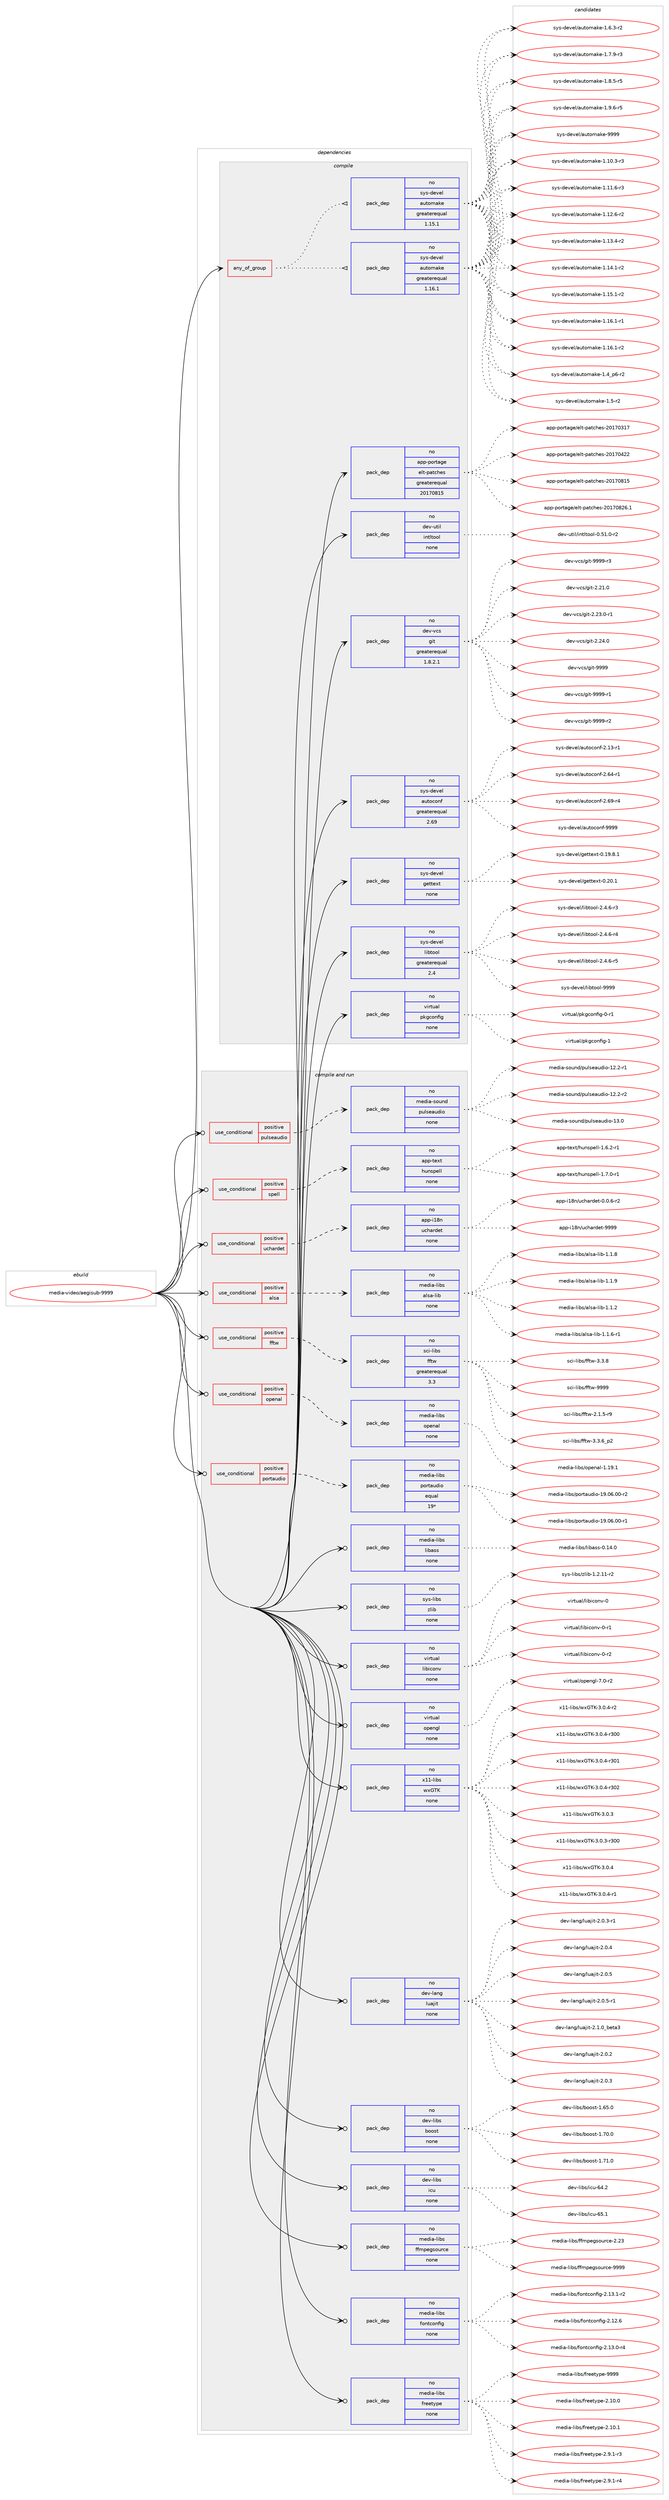 digraph prolog {

# *************
# Graph options
# *************

newrank=true;
concentrate=true;
compound=true;
graph [rankdir=LR,fontname=Helvetica,fontsize=10,ranksep=1.5];#, ranksep=2.5, nodesep=0.2];
edge  [arrowhead=vee];
node  [fontname=Helvetica,fontsize=10];

# **********
# The ebuild
# **********

subgraph cluster_leftcol {
color=gray;
rank=same;
label=<<i>ebuild</i>>;
id [label="media-video/aegisub-9999", color=red, width=4, href="../media-video/aegisub-9999.svg"];
}

# ****************
# The dependencies
# ****************

subgraph cluster_midcol {
color=gray;
label=<<i>dependencies</i>>;
subgraph cluster_compile {
fillcolor="#eeeeee";
style=filled;
label=<<i>compile</i>>;
subgraph any13622 {
dependency805866 [label=<<TABLE BORDER="0" CELLBORDER="1" CELLSPACING="0" CELLPADDING="4"><TR><TD CELLPADDING="10">any_of_group</TD></TR></TABLE>>, shape=none, color=red];subgraph pack596043 {
dependency805867 [label=<<TABLE BORDER="0" CELLBORDER="1" CELLSPACING="0" CELLPADDING="4" WIDTH="220"><TR><TD ROWSPAN="6" CELLPADDING="30">pack_dep</TD></TR><TR><TD WIDTH="110">no</TD></TR><TR><TD>sys-devel</TD></TR><TR><TD>automake</TD></TR><TR><TD>greaterequal</TD></TR><TR><TD>1.16.1</TD></TR></TABLE>>, shape=none, color=blue];
}
dependency805866:e -> dependency805867:w [weight=20,style="dotted",arrowhead="oinv"];
subgraph pack596044 {
dependency805868 [label=<<TABLE BORDER="0" CELLBORDER="1" CELLSPACING="0" CELLPADDING="4" WIDTH="220"><TR><TD ROWSPAN="6" CELLPADDING="30">pack_dep</TD></TR><TR><TD WIDTH="110">no</TD></TR><TR><TD>sys-devel</TD></TR><TR><TD>automake</TD></TR><TR><TD>greaterequal</TD></TR><TR><TD>1.15.1</TD></TR></TABLE>>, shape=none, color=blue];
}
dependency805866:e -> dependency805868:w [weight=20,style="dotted",arrowhead="oinv"];
}
id:e -> dependency805866:w [weight=20,style="solid",arrowhead="vee"];
subgraph pack596045 {
dependency805869 [label=<<TABLE BORDER="0" CELLBORDER="1" CELLSPACING="0" CELLPADDING="4" WIDTH="220"><TR><TD ROWSPAN="6" CELLPADDING="30">pack_dep</TD></TR><TR><TD WIDTH="110">no</TD></TR><TR><TD>app-portage</TD></TR><TR><TD>elt-patches</TD></TR><TR><TD>greaterequal</TD></TR><TR><TD>20170815</TD></TR></TABLE>>, shape=none, color=blue];
}
id:e -> dependency805869:w [weight=20,style="solid",arrowhead="vee"];
subgraph pack596046 {
dependency805870 [label=<<TABLE BORDER="0" CELLBORDER="1" CELLSPACING="0" CELLPADDING="4" WIDTH="220"><TR><TD ROWSPAN="6" CELLPADDING="30">pack_dep</TD></TR><TR><TD WIDTH="110">no</TD></TR><TR><TD>dev-util</TD></TR><TR><TD>intltool</TD></TR><TR><TD>none</TD></TR><TR><TD></TD></TR></TABLE>>, shape=none, color=blue];
}
id:e -> dependency805870:w [weight=20,style="solid",arrowhead="vee"];
subgraph pack596047 {
dependency805871 [label=<<TABLE BORDER="0" CELLBORDER="1" CELLSPACING="0" CELLPADDING="4" WIDTH="220"><TR><TD ROWSPAN="6" CELLPADDING="30">pack_dep</TD></TR><TR><TD WIDTH="110">no</TD></TR><TR><TD>dev-vcs</TD></TR><TR><TD>git</TD></TR><TR><TD>greaterequal</TD></TR><TR><TD>1.8.2.1</TD></TR></TABLE>>, shape=none, color=blue];
}
id:e -> dependency805871:w [weight=20,style="solid",arrowhead="vee"];
subgraph pack596048 {
dependency805872 [label=<<TABLE BORDER="0" CELLBORDER="1" CELLSPACING="0" CELLPADDING="4" WIDTH="220"><TR><TD ROWSPAN="6" CELLPADDING="30">pack_dep</TD></TR><TR><TD WIDTH="110">no</TD></TR><TR><TD>sys-devel</TD></TR><TR><TD>autoconf</TD></TR><TR><TD>greaterequal</TD></TR><TR><TD>2.69</TD></TR></TABLE>>, shape=none, color=blue];
}
id:e -> dependency805872:w [weight=20,style="solid",arrowhead="vee"];
subgraph pack596049 {
dependency805873 [label=<<TABLE BORDER="0" CELLBORDER="1" CELLSPACING="0" CELLPADDING="4" WIDTH="220"><TR><TD ROWSPAN="6" CELLPADDING="30">pack_dep</TD></TR><TR><TD WIDTH="110">no</TD></TR><TR><TD>sys-devel</TD></TR><TR><TD>gettext</TD></TR><TR><TD>none</TD></TR><TR><TD></TD></TR></TABLE>>, shape=none, color=blue];
}
id:e -> dependency805873:w [weight=20,style="solid",arrowhead="vee"];
subgraph pack596050 {
dependency805874 [label=<<TABLE BORDER="0" CELLBORDER="1" CELLSPACING="0" CELLPADDING="4" WIDTH="220"><TR><TD ROWSPAN="6" CELLPADDING="30">pack_dep</TD></TR><TR><TD WIDTH="110">no</TD></TR><TR><TD>sys-devel</TD></TR><TR><TD>libtool</TD></TR><TR><TD>greaterequal</TD></TR><TR><TD>2.4</TD></TR></TABLE>>, shape=none, color=blue];
}
id:e -> dependency805874:w [weight=20,style="solid",arrowhead="vee"];
subgraph pack596051 {
dependency805875 [label=<<TABLE BORDER="0" CELLBORDER="1" CELLSPACING="0" CELLPADDING="4" WIDTH="220"><TR><TD ROWSPAN="6" CELLPADDING="30">pack_dep</TD></TR><TR><TD WIDTH="110">no</TD></TR><TR><TD>virtual</TD></TR><TR><TD>pkgconfig</TD></TR><TR><TD>none</TD></TR><TR><TD></TD></TR></TABLE>>, shape=none, color=blue];
}
id:e -> dependency805875:w [weight=20,style="solid",arrowhead="vee"];
}
subgraph cluster_compileandrun {
fillcolor="#eeeeee";
style=filled;
label=<<i>compile and run</i>>;
subgraph cond195753 {
dependency805876 [label=<<TABLE BORDER="0" CELLBORDER="1" CELLSPACING="0" CELLPADDING="4"><TR><TD ROWSPAN="3" CELLPADDING="10">use_conditional</TD></TR><TR><TD>positive</TD></TR><TR><TD>alsa</TD></TR></TABLE>>, shape=none, color=red];
subgraph pack596052 {
dependency805877 [label=<<TABLE BORDER="0" CELLBORDER="1" CELLSPACING="0" CELLPADDING="4" WIDTH="220"><TR><TD ROWSPAN="6" CELLPADDING="30">pack_dep</TD></TR><TR><TD WIDTH="110">no</TD></TR><TR><TD>media-libs</TD></TR><TR><TD>alsa-lib</TD></TR><TR><TD>none</TD></TR><TR><TD></TD></TR></TABLE>>, shape=none, color=blue];
}
dependency805876:e -> dependency805877:w [weight=20,style="dashed",arrowhead="vee"];
}
id:e -> dependency805876:w [weight=20,style="solid",arrowhead="odotvee"];
subgraph cond195754 {
dependency805878 [label=<<TABLE BORDER="0" CELLBORDER="1" CELLSPACING="0" CELLPADDING="4"><TR><TD ROWSPAN="3" CELLPADDING="10">use_conditional</TD></TR><TR><TD>positive</TD></TR><TR><TD>fftw</TD></TR></TABLE>>, shape=none, color=red];
subgraph pack596053 {
dependency805879 [label=<<TABLE BORDER="0" CELLBORDER="1" CELLSPACING="0" CELLPADDING="4" WIDTH="220"><TR><TD ROWSPAN="6" CELLPADDING="30">pack_dep</TD></TR><TR><TD WIDTH="110">no</TD></TR><TR><TD>sci-libs</TD></TR><TR><TD>fftw</TD></TR><TR><TD>greaterequal</TD></TR><TR><TD>3.3</TD></TR></TABLE>>, shape=none, color=blue];
}
dependency805878:e -> dependency805879:w [weight=20,style="dashed",arrowhead="vee"];
}
id:e -> dependency805878:w [weight=20,style="solid",arrowhead="odotvee"];
subgraph cond195755 {
dependency805880 [label=<<TABLE BORDER="0" CELLBORDER="1" CELLSPACING="0" CELLPADDING="4"><TR><TD ROWSPAN="3" CELLPADDING="10">use_conditional</TD></TR><TR><TD>positive</TD></TR><TR><TD>openal</TD></TR></TABLE>>, shape=none, color=red];
subgraph pack596054 {
dependency805881 [label=<<TABLE BORDER="0" CELLBORDER="1" CELLSPACING="0" CELLPADDING="4" WIDTH="220"><TR><TD ROWSPAN="6" CELLPADDING="30">pack_dep</TD></TR><TR><TD WIDTH="110">no</TD></TR><TR><TD>media-libs</TD></TR><TR><TD>openal</TD></TR><TR><TD>none</TD></TR><TR><TD></TD></TR></TABLE>>, shape=none, color=blue];
}
dependency805880:e -> dependency805881:w [weight=20,style="dashed",arrowhead="vee"];
}
id:e -> dependency805880:w [weight=20,style="solid",arrowhead="odotvee"];
subgraph cond195756 {
dependency805882 [label=<<TABLE BORDER="0" CELLBORDER="1" CELLSPACING="0" CELLPADDING="4"><TR><TD ROWSPAN="3" CELLPADDING="10">use_conditional</TD></TR><TR><TD>positive</TD></TR><TR><TD>portaudio</TD></TR></TABLE>>, shape=none, color=red];
subgraph pack596055 {
dependency805883 [label=<<TABLE BORDER="0" CELLBORDER="1" CELLSPACING="0" CELLPADDING="4" WIDTH="220"><TR><TD ROWSPAN="6" CELLPADDING="30">pack_dep</TD></TR><TR><TD WIDTH="110">no</TD></TR><TR><TD>media-libs</TD></TR><TR><TD>portaudio</TD></TR><TR><TD>equal</TD></TR><TR><TD>19*</TD></TR></TABLE>>, shape=none, color=blue];
}
dependency805882:e -> dependency805883:w [weight=20,style="dashed",arrowhead="vee"];
}
id:e -> dependency805882:w [weight=20,style="solid",arrowhead="odotvee"];
subgraph cond195757 {
dependency805884 [label=<<TABLE BORDER="0" CELLBORDER="1" CELLSPACING="0" CELLPADDING="4"><TR><TD ROWSPAN="3" CELLPADDING="10">use_conditional</TD></TR><TR><TD>positive</TD></TR><TR><TD>pulseaudio</TD></TR></TABLE>>, shape=none, color=red];
subgraph pack596056 {
dependency805885 [label=<<TABLE BORDER="0" CELLBORDER="1" CELLSPACING="0" CELLPADDING="4" WIDTH="220"><TR><TD ROWSPAN="6" CELLPADDING="30">pack_dep</TD></TR><TR><TD WIDTH="110">no</TD></TR><TR><TD>media-sound</TD></TR><TR><TD>pulseaudio</TD></TR><TR><TD>none</TD></TR><TR><TD></TD></TR></TABLE>>, shape=none, color=blue];
}
dependency805884:e -> dependency805885:w [weight=20,style="dashed",arrowhead="vee"];
}
id:e -> dependency805884:w [weight=20,style="solid",arrowhead="odotvee"];
subgraph cond195758 {
dependency805886 [label=<<TABLE BORDER="0" CELLBORDER="1" CELLSPACING="0" CELLPADDING="4"><TR><TD ROWSPAN="3" CELLPADDING="10">use_conditional</TD></TR><TR><TD>positive</TD></TR><TR><TD>spell</TD></TR></TABLE>>, shape=none, color=red];
subgraph pack596057 {
dependency805887 [label=<<TABLE BORDER="0" CELLBORDER="1" CELLSPACING="0" CELLPADDING="4" WIDTH="220"><TR><TD ROWSPAN="6" CELLPADDING="30">pack_dep</TD></TR><TR><TD WIDTH="110">no</TD></TR><TR><TD>app-text</TD></TR><TR><TD>hunspell</TD></TR><TR><TD>none</TD></TR><TR><TD></TD></TR></TABLE>>, shape=none, color=blue];
}
dependency805886:e -> dependency805887:w [weight=20,style="dashed",arrowhead="vee"];
}
id:e -> dependency805886:w [weight=20,style="solid",arrowhead="odotvee"];
subgraph cond195759 {
dependency805888 [label=<<TABLE BORDER="0" CELLBORDER="1" CELLSPACING="0" CELLPADDING="4"><TR><TD ROWSPAN="3" CELLPADDING="10">use_conditional</TD></TR><TR><TD>positive</TD></TR><TR><TD>uchardet</TD></TR></TABLE>>, shape=none, color=red];
subgraph pack596058 {
dependency805889 [label=<<TABLE BORDER="0" CELLBORDER="1" CELLSPACING="0" CELLPADDING="4" WIDTH="220"><TR><TD ROWSPAN="6" CELLPADDING="30">pack_dep</TD></TR><TR><TD WIDTH="110">no</TD></TR><TR><TD>app-i18n</TD></TR><TR><TD>uchardet</TD></TR><TR><TD>none</TD></TR><TR><TD></TD></TR></TABLE>>, shape=none, color=blue];
}
dependency805888:e -> dependency805889:w [weight=20,style="dashed",arrowhead="vee"];
}
id:e -> dependency805888:w [weight=20,style="solid",arrowhead="odotvee"];
subgraph pack596059 {
dependency805890 [label=<<TABLE BORDER="0" CELLBORDER="1" CELLSPACING="0" CELLPADDING="4" WIDTH="220"><TR><TD ROWSPAN="6" CELLPADDING="30">pack_dep</TD></TR><TR><TD WIDTH="110">no</TD></TR><TR><TD>dev-lang</TD></TR><TR><TD>luajit</TD></TR><TR><TD>none</TD></TR><TR><TD></TD></TR></TABLE>>, shape=none, color=blue];
}
id:e -> dependency805890:w [weight=20,style="solid",arrowhead="odotvee"];
subgraph pack596060 {
dependency805891 [label=<<TABLE BORDER="0" CELLBORDER="1" CELLSPACING="0" CELLPADDING="4" WIDTH="220"><TR><TD ROWSPAN="6" CELLPADDING="30">pack_dep</TD></TR><TR><TD WIDTH="110">no</TD></TR><TR><TD>dev-libs</TD></TR><TR><TD>boost</TD></TR><TR><TD>none</TD></TR><TR><TD></TD></TR></TABLE>>, shape=none, color=blue];
}
id:e -> dependency805891:w [weight=20,style="solid",arrowhead="odotvee"];
subgraph pack596061 {
dependency805892 [label=<<TABLE BORDER="0" CELLBORDER="1" CELLSPACING="0" CELLPADDING="4" WIDTH="220"><TR><TD ROWSPAN="6" CELLPADDING="30">pack_dep</TD></TR><TR><TD WIDTH="110">no</TD></TR><TR><TD>dev-libs</TD></TR><TR><TD>icu</TD></TR><TR><TD>none</TD></TR><TR><TD></TD></TR></TABLE>>, shape=none, color=blue];
}
id:e -> dependency805892:w [weight=20,style="solid",arrowhead="odotvee"];
subgraph pack596062 {
dependency805893 [label=<<TABLE BORDER="0" CELLBORDER="1" CELLSPACING="0" CELLPADDING="4" WIDTH="220"><TR><TD ROWSPAN="6" CELLPADDING="30">pack_dep</TD></TR><TR><TD WIDTH="110">no</TD></TR><TR><TD>media-libs</TD></TR><TR><TD>ffmpegsource</TD></TR><TR><TD>none</TD></TR><TR><TD></TD></TR></TABLE>>, shape=none, color=blue];
}
id:e -> dependency805893:w [weight=20,style="solid",arrowhead="odotvee"];
subgraph pack596063 {
dependency805894 [label=<<TABLE BORDER="0" CELLBORDER="1" CELLSPACING="0" CELLPADDING="4" WIDTH="220"><TR><TD ROWSPAN="6" CELLPADDING="30">pack_dep</TD></TR><TR><TD WIDTH="110">no</TD></TR><TR><TD>media-libs</TD></TR><TR><TD>fontconfig</TD></TR><TR><TD>none</TD></TR><TR><TD></TD></TR></TABLE>>, shape=none, color=blue];
}
id:e -> dependency805894:w [weight=20,style="solid",arrowhead="odotvee"];
subgraph pack596064 {
dependency805895 [label=<<TABLE BORDER="0" CELLBORDER="1" CELLSPACING="0" CELLPADDING="4" WIDTH="220"><TR><TD ROWSPAN="6" CELLPADDING="30">pack_dep</TD></TR><TR><TD WIDTH="110">no</TD></TR><TR><TD>media-libs</TD></TR><TR><TD>freetype</TD></TR><TR><TD>none</TD></TR><TR><TD></TD></TR></TABLE>>, shape=none, color=blue];
}
id:e -> dependency805895:w [weight=20,style="solid",arrowhead="odotvee"];
subgraph pack596065 {
dependency805896 [label=<<TABLE BORDER="0" CELLBORDER="1" CELLSPACING="0" CELLPADDING="4" WIDTH="220"><TR><TD ROWSPAN="6" CELLPADDING="30">pack_dep</TD></TR><TR><TD WIDTH="110">no</TD></TR><TR><TD>media-libs</TD></TR><TR><TD>libass</TD></TR><TR><TD>none</TD></TR><TR><TD></TD></TR></TABLE>>, shape=none, color=blue];
}
id:e -> dependency805896:w [weight=20,style="solid",arrowhead="odotvee"];
subgraph pack596066 {
dependency805897 [label=<<TABLE BORDER="0" CELLBORDER="1" CELLSPACING="0" CELLPADDING="4" WIDTH="220"><TR><TD ROWSPAN="6" CELLPADDING="30">pack_dep</TD></TR><TR><TD WIDTH="110">no</TD></TR><TR><TD>sys-libs</TD></TR><TR><TD>zlib</TD></TR><TR><TD>none</TD></TR><TR><TD></TD></TR></TABLE>>, shape=none, color=blue];
}
id:e -> dependency805897:w [weight=20,style="solid",arrowhead="odotvee"];
subgraph pack596067 {
dependency805898 [label=<<TABLE BORDER="0" CELLBORDER="1" CELLSPACING="0" CELLPADDING="4" WIDTH="220"><TR><TD ROWSPAN="6" CELLPADDING="30">pack_dep</TD></TR><TR><TD WIDTH="110">no</TD></TR><TR><TD>virtual</TD></TR><TR><TD>libiconv</TD></TR><TR><TD>none</TD></TR><TR><TD></TD></TR></TABLE>>, shape=none, color=blue];
}
id:e -> dependency805898:w [weight=20,style="solid",arrowhead="odotvee"];
subgraph pack596068 {
dependency805899 [label=<<TABLE BORDER="0" CELLBORDER="1" CELLSPACING="0" CELLPADDING="4" WIDTH="220"><TR><TD ROWSPAN="6" CELLPADDING="30">pack_dep</TD></TR><TR><TD WIDTH="110">no</TD></TR><TR><TD>virtual</TD></TR><TR><TD>opengl</TD></TR><TR><TD>none</TD></TR><TR><TD></TD></TR></TABLE>>, shape=none, color=blue];
}
id:e -> dependency805899:w [weight=20,style="solid",arrowhead="odotvee"];
subgraph pack596069 {
dependency805900 [label=<<TABLE BORDER="0" CELLBORDER="1" CELLSPACING="0" CELLPADDING="4" WIDTH="220"><TR><TD ROWSPAN="6" CELLPADDING="30">pack_dep</TD></TR><TR><TD WIDTH="110">no</TD></TR><TR><TD>x11-libs</TD></TR><TR><TD>wxGTK</TD></TR><TR><TD>none</TD></TR><TR><TD></TD></TR></TABLE>>, shape=none, color=blue];
}
id:e -> dependency805900:w [weight=20,style="solid",arrowhead="odotvee"];
}
subgraph cluster_run {
fillcolor="#eeeeee";
style=filled;
label=<<i>run</i>>;
}
}

# **************
# The candidates
# **************

subgraph cluster_choices {
rank=same;
color=gray;
label=<<i>candidates</i>>;

subgraph choice596043 {
color=black;
nodesep=1;
choice11512111545100101118101108479711711611110997107101454946494846514511451 [label="sys-devel/automake-1.10.3-r3", color=red, width=4,href="../sys-devel/automake-1.10.3-r3.svg"];
choice11512111545100101118101108479711711611110997107101454946494946544511451 [label="sys-devel/automake-1.11.6-r3", color=red, width=4,href="../sys-devel/automake-1.11.6-r3.svg"];
choice11512111545100101118101108479711711611110997107101454946495046544511450 [label="sys-devel/automake-1.12.6-r2", color=red, width=4,href="../sys-devel/automake-1.12.6-r2.svg"];
choice11512111545100101118101108479711711611110997107101454946495146524511450 [label="sys-devel/automake-1.13.4-r2", color=red, width=4,href="../sys-devel/automake-1.13.4-r2.svg"];
choice11512111545100101118101108479711711611110997107101454946495246494511450 [label="sys-devel/automake-1.14.1-r2", color=red, width=4,href="../sys-devel/automake-1.14.1-r2.svg"];
choice11512111545100101118101108479711711611110997107101454946495346494511450 [label="sys-devel/automake-1.15.1-r2", color=red, width=4,href="../sys-devel/automake-1.15.1-r2.svg"];
choice11512111545100101118101108479711711611110997107101454946495446494511449 [label="sys-devel/automake-1.16.1-r1", color=red, width=4,href="../sys-devel/automake-1.16.1-r1.svg"];
choice11512111545100101118101108479711711611110997107101454946495446494511450 [label="sys-devel/automake-1.16.1-r2", color=red, width=4,href="../sys-devel/automake-1.16.1-r2.svg"];
choice115121115451001011181011084797117116111109971071014549465295112544511450 [label="sys-devel/automake-1.4_p6-r2", color=red, width=4,href="../sys-devel/automake-1.4_p6-r2.svg"];
choice11512111545100101118101108479711711611110997107101454946534511450 [label="sys-devel/automake-1.5-r2", color=red, width=4,href="../sys-devel/automake-1.5-r2.svg"];
choice115121115451001011181011084797117116111109971071014549465446514511450 [label="sys-devel/automake-1.6.3-r2", color=red, width=4,href="../sys-devel/automake-1.6.3-r2.svg"];
choice115121115451001011181011084797117116111109971071014549465546574511451 [label="sys-devel/automake-1.7.9-r3", color=red, width=4,href="../sys-devel/automake-1.7.9-r3.svg"];
choice115121115451001011181011084797117116111109971071014549465646534511453 [label="sys-devel/automake-1.8.5-r5", color=red, width=4,href="../sys-devel/automake-1.8.5-r5.svg"];
choice115121115451001011181011084797117116111109971071014549465746544511453 [label="sys-devel/automake-1.9.6-r5", color=red, width=4,href="../sys-devel/automake-1.9.6-r5.svg"];
choice115121115451001011181011084797117116111109971071014557575757 [label="sys-devel/automake-9999", color=red, width=4,href="../sys-devel/automake-9999.svg"];
dependency805867:e -> choice11512111545100101118101108479711711611110997107101454946494846514511451:w [style=dotted,weight="100"];
dependency805867:e -> choice11512111545100101118101108479711711611110997107101454946494946544511451:w [style=dotted,weight="100"];
dependency805867:e -> choice11512111545100101118101108479711711611110997107101454946495046544511450:w [style=dotted,weight="100"];
dependency805867:e -> choice11512111545100101118101108479711711611110997107101454946495146524511450:w [style=dotted,weight="100"];
dependency805867:e -> choice11512111545100101118101108479711711611110997107101454946495246494511450:w [style=dotted,weight="100"];
dependency805867:e -> choice11512111545100101118101108479711711611110997107101454946495346494511450:w [style=dotted,weight="100"];
dependency805867:e -> choice11512111545100101118101108479711711611110997107101454946495446494511449:w [style=dotted,weight="100"];
dependency805867:e -> choice11512111545100101118101108479711711611110997107101454946495446494511450:w [style=dotted,weight="100"];
dependency805867:e -> choice115121115451001011181011084797117116111109971071014549465295112544511450:w [style=dotted,weight="100"];
dependency805867:e -> choice11512111545100101118101108479711711611110997107101454946534511450:w [style=dotted,weight="100"];
dependency805867:e -> choice115121115451001011181011084797117116111109971071014549465446514511450:w [style=dotted,weight="100"];
dependency805867:e -> choice115121115451001011181011084797117116111109971071014549465546574511451:w [style=dotted,weight="100"];
dependency805867:e -> choice115121115451001011181011084797117116111109971071014549465646534511453:w [style=dotted,weight="100"];
dependency805867:e -> choice115121115451001011181011084797117116111109971071014549465746544511453:w [style=dotted,weight="100"];
dependency805867:e -> choice115121115451001011181011084797117116111109971071014557575757:w [style=dotted,weight="100"];
}
subgraph choice596044 {
color=black;
nodesep=1;
choice11512111545100101118101108479711711611110997107101454946494846514511451 [label="sys-devel/automake-1.10.3-r3", color=red, width=4,href="../sys-devel/automake-1.10.3-r3.svg"];
choice11512111545100101118101108479711711611110997107101454946494946544511451 [label="sys-devel/automake-1.11.6-r3", color=red, width=4,href="../sys-devel/automake-1.11.6-r3.svg"];
choice11512111545100101118101108479711711611110997107101454946495046544511450 [label="sys-devel/automake-1.12.6-r2", color=red, width=4,href="../sys-devel/automake-1.12.6-r2.svg"];
choice11512111545100101118101108479711711611110997107101454946495146524511450 [label="sys-devel/automake-1.13.4-r2", color=red, width=4,href="../sys-devel/automake-1.13.4-r2.svg"];
choice11512111545100101118101108479711711611110997107101454946495246494511450 [label="sys-devel/automake-1.14.1-r2", color=red, width=4,href="../sys-devel/automake-1.14.1-r2.svg"];
choice11512111545100101118101108479711711611110997107101454946495346494511450 [label="sys-devel/automake-1.15.1-r2", color=red, width=4,href="../sys-devel/automake-1.15.1-r2.svg"];
choice11512111545100101118101108479711711611110997107101454946495446494511449 [label="sys-devel/automake-1.16.1-r1", color=red, width=4,href="../sys-devel/automake-1.16.1-r1.svg"];
choice11512111545100101118101108479711711611110997107101454946495446494511450 [label="sys-devel/automake-1.16.1-r2", color=red, width=4,href="../sys-devel/automake-1.16.1-r2.svg"];
choice115121115451001011181011084797117116111109971071014549465295112544511450 [label="sys-devel/automake-1.4_p6-r2", color=red, width=4,href="../sys-devel/automake-1.4_p6-r2.svg"];
choice11512111545100101118101108479711711611110997107101454946534511450 [label="sys-devel/automake-1.5-r2", color=red, width=4,href="../sys-devel/automake-1.5-r2.svg"];
choice115121115451001011181011084797117116111109971071014549465446514511450 [label="sys-devel/automake-1.6.3-r2", color=red, width=4,href="../sys-devel/automake-1.6.3-r2.svg"];
choice115121115451001011181011084797117116111109971071014549465546574511451 [label="sys-devel/automake-1.7.9-r3", color=red, width=4,href="../sys-devel/automake-1.7.9-r3.svg"];
choice115121115451001011181011084797117116111109971071014549465646534511453 [label="sys-devel/automake-1.8.5-r5", color=red, width=4,href="../sys-devel/automake-1.8.5-r5.svg"];
choice115121115451001011181011084797117116111109971071014549465746544511453 [label="sys-devel/automake-1.9.6-r5", color=red, width=4,href="../sys-devel/automake-1.9.6-r5.svg"];
choice115121115451001011181011084797117116111109971071014557575757 [label="sys-devel/automake-9999", color=red, width=4,href="../sys-devel/automake-9999.svg"];
dependency805868:e -> choice11512111545100101118101108479711711611110997107101454946494846514511451:w [style=dotted,weight="100"];
dependency805868:e -> choice11512111545100101118101108479711711611110997107101454946494946544511451:w [style=dotted,weight="100"];
dependency805868:e -> choice11512111545100101118101108479711711611110997107101454946495046544511450:w [style=dotted,weight="100"];
dependency805868:e -> choice11512111545100101118101108479711711611110997107101454946495146524511450:w [style=dotted,weight="100"];
dependency805868:e -> choice11512111545100101118101108479711711611110997107101454946495246494511450:w [style=dotted,weight="100"];
dependency805868:e -> choice11512111545100101118101108479711711611110997107101454946495346494511450:w [style=dotted,weight="100"];
dependency805868:e -> choice11512111545100101118101108479711711611110997107101454946495446494511449:w [style=dotted,weight="100"];
dependency805868:e -> choice11512111545100101118101108479711711611110997107101454946495446494511450:w [style=dotted,weight="100"];
dependency805868:e -> choice115121115451001011181011084797117116111109971071014549465295112544511450:w [style=dotted,weight="100"];
dependency805868:e -> choice11512111545100101118101108479711711611110997107101454946534511450:w [style=dotted,weight="100"];
dependency805868:e -> choice115121115451001011181011084797117116111109971071014549465446514511450:w [style=dotted,weight="100"];
dependency805868:e -> choice115121115451001011181011084797117116111109971071014549465546574511451:w [style=dotted,weight="100"];
dependency805868:e -> choice115121115451001011181011084797117116111109971071014549465646534511453:w [style=dotted,weight="100"];
dependency805868:e -> choice115121115451001011181011084797117116111109971071014549465746544511453:w [style=dotted,weight="100"];
dependency805868:e -> choice115121115451001011181011084797117116111109971071014557575757:w [style=dotted,weight="100"];
}
subgraph choice596045 {
color=black;
nodesep=1;
choice97112112451121111141169710310147101108116451129711699104101115455048495548514955 [label="app-portage/elt-patches-20170317", color=red, width=4,href="../app-portage/elt-patches-20170317.svg"];
choice97112112451121111141169710310147101108116451129711699104101115455048495548525050 [label="app-portage/elt-patches-20170422", color=red, width=4,href="../app-portage/elt-patches-20170422.svg"];
choice97112112451121111141169710310147101108116451129711699104101115455048495548564953 [label="app-portage/elt-patches-20170815", color=red, width=4,href="../app-portage/elt-patches-20170815.svg"];
choice971121124511211111411697103101471011081164511297116991041011154550484955485650544649 [label="app-portage/elt-patches-20170826.1", color=red, width=4,href="../app-portage/elt-patches-20170826.1.svg"];
dependency805869:e -> choice97112112451121111141169710310147101108116451129711699104101115455048495548514955:w [style=dotted,weight="100"];
dependency805869:e -> choice97112112451121111141169710310147101108116451129711699104101115455048495548525050:w [style=dotted,weight="100"];
dependency805869:e -> choice97112112451121111141169710310147101108116451129711699104101115455048495548564953:w [style=dotted,weight="100"];
dependency805869:e -> choice971121124511211111411697103101471011081164511297116991041011154550484955485650544649:w [style=dotted,weight="100"];
}
subgraph choice596046 {
color=black;
nodesep=1;
choice1001011184511711610510847105110116108116111111108454846534946484511450 [label="dev-util/intltool-0.51.0-r2", color=red, width=4,href="../dev-util/intltool-0.51.0-r2.svg"];
dependency805870:e -> choice1001011184511711610510847105110116108116111111108454846534946484511450:w [style=dotted,weight="100"];
}
subgraph choice596047 {
color=black;
nodesep=1;
choice10010111845118991154710310511645504650494648 [label="dev-vcs/git-2.21.0", color=red, width=4,href="../dev-vcs/git-2.21.0.svg"];
choice100101118451189911547103105116455046505146484511449 [label="dev-vcs/git-2.23.0-r1", color=red, width=4,href="../dev-vcs/git-2.23.0-r1.svg"];
choice10010111845118991154710310511645504650524648 [label="dev-vcs/git-2.24.0", color=red, width=4,href="../dev-vcs/git-2.24.0.svg"];
choice1001011184511899115471031051164557575757 [label="dev-vcs/git-9999", color=red, width=4,href="../dev-vcs/git-9999.svg"];
choice10010111845118991154710310511645575757574511449 [label="dev-vcs/git-9999-r1", color=red, width=4,href="../dev-vcs/git-9999-r1.svg"];
choice10010111845118991154710310511645575757574511450 [label="dev-vcs/git-9999-r2", color=red, width=4,href="../dev-vcs/git-9999-r2.svg"];
choice10010111845118991154710310511645575757574511451 [label="dev-vcs/git-9999-r3", color=red, width=4,href="../dev-vcs/git-9999-r3.svg"];
dependency805871:e -> choice10010111845118991154710310511645504650494648:w [style=dotted,weight="100"];
dependency805871:e -> choice100101118451189911547103105116455046505146484511449:w [style=dotted,weight="100"];
dependency805871:e -> choice10010111845118991154710310511645504650524648:w [style=dotted,weight="100"];
dependency805871:e -> choice1001011184511899115471031051164557575757:w [style=dotted,weight="100"];
dependency805871:e -> choice10010111845118991154710310511645575757574511449:w [style=dotted,weight="100"];
dependency805871:e -> choice10010111845118991154710310511645575757574511450:w [style=dotted,weight="100"];
dependency805871:e -> choice10010111845118991154710310511645575757574511451:w [style=dotted,weight="100"];
}
subgraph choice596048 {
color=black;
nodesep=1;
choice1151211154510010111810110847971171161119911111010245504649514511449 [label="sys-devel/autoconf-2.13-r1", color=red, width=4,href="../sys-devel/autoconf-2.13-r1.svg"];
choice1151211154510010111810110847971171161119911111010245504654524511449 [label="sys-devel/autoconf-2.64-r1", color=red, width=4,href="../sys-devel/autoconf-2.64-r1.svg"];
choice1151211154510010111810110847971171161119911111010245504654574511452 [label="sys-devel/autoconf-2.69-r4", color=red, width=4,href="../sys-devel/autoconf-2.69-r4.svg"];
choice115121115451001011181011084797117116111991111101024557575757 [label="sys-devel/autoconf-9999", color=red, width=4,href="../sys-devel/autoconf-9999.svg"];
dependency805872:e -> choice1151211154510010111810110847971171161119911111010245504649514511449:w [style=dotted,weight="100"];
dependency805872:e -> choice1151211154510010111810110847971171161119911111010245504654524511449:w [style=dotted,weight="100"];
dependency805872:e -> choice1151211154510010111810110847971171161119911111010245504654574511452:w [style=dotted,weight="100"];
dependency805872:e -> choice115121115451001011181011084797117116111991111101024557575757:w [style=dotted,weight="100"];
}
subgraph choice596049 {
color=black;
nodesep=1;
choice1151211154510010111810110847103101116116101120116454846495746564649 [label="sys-devel/gettext-0.19.8.1", color=red, width=4,href="../sys-devel/gettext-0.19.8.1.svg"];
choice115121115451001011181011084710310111611610112011645484650484649 [label="sys-devel/gettext-0.20.1", color=red, width=4,href="../sys-devel/gettext-0.20.1.svg"];
dependency805873:e -> choice1151211154510010111810110847103101116116101120116454846495746564649:w [style=dotted,weight="100"];
dependency805873:e -> choice115121115451001011181011084710310111611610112011645484650484649:w [style=dotted,weight="100"];
}
subgraph choice596050 {
color=black;
nodesep=1;
choice1151211154510010111810110847108105981161111111084550465246544511451 [label="sys-devel/libtool-2.4.6-r3", color=red, width=4,href="../sys-devel/libtool-2.4.6-r3.svg"];
choice1151211154510010111810110847108105981161111111084550465246544511452 [label="sys-devel/libtool-2.4.6-r4", color=red, width=4,href="../sys-devel/libtool-2.4.6-r4.svg"];
choice1151211154510010111810110847108105981161111111084550465246544511453 [label="sys-devel/libtool-2.4.6-r5", color=red, width=4,href="../sys-devel/libtool-2.4.6-r5.svg"];
choice1151211154510010111810110847108105981161111111084557575757 [label="sys-devel/libtool-9999", color=red, width=4,href="../sys-devel/libtool-9999.svg"];
dependency805874:e -> choice1151211154510010111810110847108105981161111111084550465246544511451:w [style=dotted,weight="100"];
dependency805874:e -> choice1151211154510010111810110847108105981161111111084550465246544511452:w [style=dotted,weight="100"];
dependency805874:e -> choice1151211154510010111810110847108105981161111111084550465246544511453:w [style=dotted,weight="100"];
dependency805874:e -> choice1151211154510010111810110847108105981161111111084557575757:w [style=dotted,weight="100"];
}
subgraph choice596051 {
color=black;
nodesep=1;
choice11810511411611797108471121071039911111010210510345484511449 [label="virtual/pkgconfig-0-r1", color=red, width=4,href="../virtual/pkgconfig-0-r1.svg"];
choice1181051141161179710847112107103991111101021051034549 [label="virtual/pkgconfig-1", color=red, width=4,href="../virtual/pkgconfig-1.svg"];
dependency805875:e -> choice11810511411611797108471121071039911111010210510345484511449:w [style=dotted,weight="100"];
dependency805875:e -> choice1181051141161179710847112107103991111101021051034549:w [style=dotted,weight="100"];
}
subgraph choice596052 {
color=black;
nodesep=1;
choice1091011001059745108105981154797108115974510810598454946494650 [label="media-libs/alsa-lib-1.1.2", color=red, width=4,href="../media-libs/alsa-lib-1.1.2.svg"];
choice10910110010597451081059811547971081159745108105984549464946544511449 [label="media-libs/alsa-lib-1.1.6-r1", color=red, width=4,href="../media-libs/alsa-lib-1.1.6-r1.svg"];
choice1091011001059745108105981154797108115974510810598454946494656 [label="media-libs/alsa-lib-1.1.8", color=red, width=4,href="../media-libs/alsa-lib-1.1.8.svg"];
choice1091011001059745108105981154797108115974510810598454946494657 [label="media-libs/alsa-lib-1.1.9", color=red, width=4,href="../media-libs/alsa-lib-1.1.9.svg"];
dependency805877:e -> choice1091011001059745108105981154797108115974510810598454946494650:w [style=dotted,weight="100"];
dependency805877:e -> choice10910110010597451081059811547971081159745108105984549464946544511449:w [style=dotted,weight="100"];
dependency805877:e -> choice1091011001059745108105981154797108115974510810598454946494656:w [style=dotted,weight="100"];
dependency805877:e -> choice1091011001059745108105981154797108115974510810598454946494657:w [style=dotted,weight="100"];
}
subgraph choice596053 {
color=black;
nodesep=1;
choice115991054510810598115471021021161194550464946534511457 [label="sci-libs/fftw-2.1.5-r9", color=red, width=4,href="../sci-libs/fftw-2.1.5-r9.svg"];
choice115991054510810598115471021021161194551465146549511250 [label="sci-libs/fftw-3.3.6_p2", color=red, width=4,href="../sci-libs/fftw-3.3.6_p2.svg"];
choice11599105451081059811547102102116119455146514656 [label="sci-libs/fftw-3.3.8", color=red, width=4,href="../sci-libs/fftw-3.3.8.svg"];
choice115991054510810598115471021021161194557575757 [label="sci-libs/fftw-9999", color=red, width=4,href="../sci-libs/fftw-9999.svg"];
dependency805879:e -> choice115991054510810598115471021021161194550464946534511457:w [style=dotted,weight="100"];
dependency805879:e -> choice115991054510810598115471021021161194551465146549511250:w [style=dotted,weight="100"];
dependency805879:e -> choice11599105451081059811547102102116119455146514656:w [style=dotted,weight="100"];
dependency805879:e -> choice115991054510810598115471021021161194557575757:w [style=dotted,weight="100"];
}
subgraph choice596054 {
color=black;
nodesep=1;
choice109101100105974510810598115471111121011109710845494649574649 [label="media-libs/openal-1.19.1", color=red, width=4,href="../media-libs/openal-1.19.1.svg"];
dependency805881:e -> choice109101100105974510810598115471111121011109710845494649574649:w [style=dotted,weight="100"];
}
subgraph choice596055 {
color=black;
nodesep=1;
choice10910110010597451081059811547112111114116971171001051114549574648544648484511449 [label="media-libs/portaudio-19.06.00-r1", color=red, width=4,href="../media-libs/portaudio-19.06.00-r1.svg"];
choice10910110010597451081059811547112111114116971171001051114549574648544648484511450 [label="media-libs/portaudio-19.06.00-r2", color=red, width=4,href="../media-libs/portaudio-19.06.00-r2.svg"];
dependency805883:e -> choice10910110010597451081059811547112111114116971171001051114549574648544648484511449:w [style=dotted,weight="100"];
dependency805883:e -> choice10910110010597451081059811547112111114116971171001051114549574648544648484511450:w [style=dotted,weight="100"];
}
subgraph choice596056 {
color=black;
nodesep=1;
choice1091011001059745115111117110100471121171081151019711710010511145495046504511449 [label="media-sound/pulseaudio-12.2-r1", color=red, width=4,href="../media-sound/pulseaudio-12.2-r1.svg"];
choice1091011001059745115111117110100471121171081151019711710010511145495046504511450 [label="media-sound/pulseaudio-12.2-r2", color=red, width=4,href="../media-sound/pulseaudio-12.2-r2.svg"];
choice109101100105974511511111711010047112117108115101971171001051114549514648 [label="media-sound/pulseaudio-13.0", color=red, width=4,href="../media-sound/pulseaudio-13.0.svg"];
dependency805885:e -> choice1091011001059745115111117110100471121171081151019711710010511145495046504511449:w [style=dotted,weight="100"];
dependency805885:e -> choice1091011001059745115111117110100471121171081151019711710010511145495046504511450:w [style=dotted,weight="100"];
dependency805885:e -> choice109101100105974511511111711010047112117108115101971171001051114549514648:w [style=dotted,weight="100"];
}
subgraph choice596057 {
color=black;
nodesep=1;
choice9711211245116101120116471041171101151121011081084549465446504511449 [label="app-text/hunspell-1.6.2-r1", color=red, width=4,href="../app-text/hunspell-1.6.2-r1.svg"];
choice9711211245116101120116471041171101151121011081084549465546484511449 [label="app-text/hunspell-1.7.0-r1", color=red, width=4,href="../app-text/hunspell-1.7.0-r1.svg"];
dependency805887:e -> choice9711211245116101120116471041171101151121011081084549465446504511449:w [style=dotted,weight="100"];
dependency805887:e -> choice9711211245116101120116471041171101151121011081084549465546484511449:w [style=dotted,weight="100"];
}
subgraph choice596058 {
color=black;
nodesep=1;
choice971121124510549561104711799104971141001011164548464846544511450 [label="app-i18n/uchardet-0.0.6-r2", color=red, width=4,href="../app-i18n/uchardet-0.0.6-r2.svg"];
choice971121124510549561104711799104971141001011164557575757 [label="app-i18n/uchardet-9999", color=red, width=4,href="../app-i18n/uchardet-9999.svg"];
dependency805889:e -> choice971121124510549561104711799104971141001011164548464846544511450:w [style=dotted,weight="100"];
dependency805889:e -> choice971121124510549561104711799104971141001011164557575757:w [style=dotted,weight="100"];
}
subgraph choice596059 {
color=black;
nodesep=1;
choice10010111845108971101034710811797106105116455046484650 [label="dev-lang/luajit-2.0.2", color=red, width=4,href="../dev-lang/luajit-2.0.2.svg"];
choice10010111845108971101034710811797106105116455046484651 [label="dev-lang/luajit-2.0.3", color=red, width=4,href="../dev-lang/luajit-2.0.3.svg"];
choice100101118451089711010347108117971061051164550464846514511449 [label="dev-lang/luajit-2.0.3-r1", color=red, width=4,href="../dev-lang/luajit-2.0.3-r1.svg"];
choice10010111845108971101034710811797106105116455046484652 [label="dev-lang/luajit-2.0.4", color=red, width=4,href="../dev-lang/luajit-2.0.4.svg"];
choice10010111845108971101034710811797106105116455046484653 [label="dev-lang/luajit-2.0.5", color=red, width=4,href="../dev-lang/luajit-2.0.5.svg"];
choice100101118451089711010347108117971061051164550464846534511449 [label="dev-lang/luajit-2.0.5-r1", color=red, width=4,href="../dev-lang/luajit-2.0.5-r1.svg"];
choice1001011184510897110103471081179710610511645504649464895981011169751 [label="dev-lang/luajit-2.1.0_beta3", color=red, width=4,href="../dev-lang/luajit-2.1.0_beta3.svg"];
dependency805890:e -> choice10010111845108971101034710811797106105116455046484650:w [style=dotted,weight="100"];
dependency805890:e -> choice10010111845108971101034710811797106105116455046484651:w [style=dotted,weight="100"];
dependency805890:e -> choice100101118451089711010347108117971061051164550464846514511449:w [style=dotted,weight="100"];
dependency805890:e -> choice10010111845108971101034710811797106105116455046484652:w [style=dotted,weight="100"];
dependency805890:e -> choice10010111845108971101034710811797106105116455046484653:w [style=dotted,weight="100"];
dependency805890:e -> choice100101118451089711010347108117971061051164550464846534511449:w [style=dotted,weight="100"];
dependency805890:e -> choice1001011184510897110103471081179710610511645504649464895981011169751:w [style=dotted,weight="100"];
}
subgraph choice596060 {
color=black;
nodesep=1;
choice1001011184510810598115479811111111511645494654534648 [label="dev-libs/boost-1.65.0", color=red, width=4,href="../dev-libs/boost-1.65.0.svg"];
choice1001011184510810598115479811111111511645494655484648 [label="dev-libs/boost-1.70.0", color=red, width=4,href="../dev-libs/boost-1.70.0.svg"];
choice1001011184510810598115479811111111511645494655494648 [label="dev-libs/boost-1.71.0", color=red, width=4,href="../dev-libs/boost-1.71.0.svg"];
dependency805891:e -> choice1001011184510810598115479811111111511645494654534648:w [style=dotted,weight="100"];
dependency805891:e -> choice1001011184510810598115479811111111511645494655484648:w [style=dotted,weight="100"];
dependency805891:e -> choice1001011184510810598115479811111111511645494655494648:w [style=dotted,weight="100"];
}
subgraph choice596061 {
color=black;
nodesep=1;
choice100101118451081059811547105991174554524650 [label="dev-libs/icu-64.2", color=red, width=4,href="../dev-libs/icu-64.2.svg"];
choice100101118451081059811547105991174554534649 [label="dev-libs/icu-65.1", color=red, width=4,href="../dev-libs/icu-65.1.svg"];
dependency805892:e -> choice100101118451081059811547105991174554524650:w [style=dotted,weight="100"];
dependency805892:e -> choice100101118451081059811547105991174554534649:w [style=dotted,weight="100"];
}
subgraph choice596062 {
color=black;
nodesep=1;
choice10910110010597451081059811547102102109112101103115111117114991014550465051 [label="media-libs/ffmpegsource-2.23", color=red, width=4,href="../media-libs/ffmpegsource-2.23.svg"];
choice10910110010597451081059811547102102109112101103115111117114991014557575757 [label="media-libs/ffmpegsource-9999", color=red, width=4,href="../media-libs/ffmpegsource-9999.svg"];
dependency805893:e -> choice10910110010597451081059811547102102109112101103115111117114991014550465051:w [style=dotted,weight="100"];
dependency805893:e -> choice10910110010597451081059811547102102109112101103115111117114991014557575757:w [style=dotted,weight="100"];
}
subgraph choice596063 {
color=black;
nodesep=1;
choice109101100105974510810598115471021111101169911111010210510345504649504654 [label="media-libs/fontconfig-2.12.6", color=red, width=4,href="../media-libs/fontconfig-2.12.6.svg"];
choice1091011001059745108105981154710211111011699111110102105103455046495146484511452 [label="media-libs/fontconfig-2.13.0-r4", color=red, width=4,href="../media-libs/fontconfig-2.13.0-r4.svg"];
choice1091011001059745108105981154710211111011699111110102105103455046495146494511450 [label="media-libs/fontconfig-2.13.1-r2", color=red, width=4,href="../media-libs/fontconfig-2.13.1-r2.svg"];
dependency805894:e -> choice109101100105974510810598115471021111101169911111010210510345504649504654:w [style=dotted,weight="100"];
dependency805894:e -> choice1091011001059745108105981154710211111011699111110102105103455046495146484511452:w [style=dotted,weight="100"];
dependency805894:e -> choice1091011001059745108105981154710211111011699111110102105103455046495146494511450:w [style=dotted,weight="100"];
}
subgraph choice596064 {
color=black;
nodesep=1;
choice1091011001059745108105981154710211410110111612111210145504649484648 [label="media-libs/freetype-2.10.0", color=red, width=4,href="../media-libs/freetype-2.10.0.svg"];
choice1091011001059745108105981154710211410110111612111210145504649484649 [label="media-libs/freetype-2.10.1", color=red, width=4,href="../media-libs/freetype-2.10.1.svg"];
choice109101100105974510810598115471021141011011161211121014550465746494511451 [label="media-libs/freetype-2.9.1-r3", color=red, width=4,href="../media-libs/freetype-2.9.1-r3.svg"];
choice109101100105974510810598115471021141011011161211121014550465746494511452 [label="media-libs/freetype-2.9.1-r4", color=red, width=4,href="../media-libs/freetype-2.9.1-r4.svg"];
choice109101100105974510810598115471021141011011161211121014557575757 [label="media-libs/freetype-9999", color=red, width=4,href="../media-libs/freetype-9999.svg"];
dependency805895:e -> choice1091011001059745108105981154710211410110111612111210145504649484648:w [style=dotted,weight="100"];
dependency805895:e -> choice1091011001059745108105981154710211410110111612111210145504649484649:w [style=dotted,weight="100"];
dependency805895:e -> choice109101100105974510810598115471021141011011161211121014550465746494511451:w [style=dotted,weight="100"];
dependency805895:e -> choice109101100105974510810598115471021141011011161211121014550465746494511452:w [style=dotted,weight="100"];
dependency805895:e -> choice109101100105974510810598115471021141011011161211121014557575757:w [style=dotted,weight="100"];
}
subgraph choice596065 {
color=black;
nodesep=1;
choice10910110010597451081059811547108105989711511545484649524648 [label="media-libs/libass-0.14.0", color=red, width=4,href="../media-libs/libass-0.14.0.svg"];
dependency805896:e -> choice10910110010597451081059811547108105989711511545484649524648:w [style=dotted,weight="100"];
}
subgraph choice596066 {
color=black;
nodesep=1;
choice11512111545108105981154712210810598454946504649494511450 [label="sys-libs/zlib-1.2.11-r2", color=red, width=4,href="../sys-libs/zlib-1.2.11-r2.svg"];
dependency805897:e -> choice11512111545108105981154712210810598454946504649494511450:w [style=dotted,weight="100"];
}
subgraph choice596067 {
color=black;
nodesep=1;
choice118105114116117971084710810598105991111101184548 [label="virtual/libiconv-0", color=red, width=4,href="../virtual/libiconv-0.svg"];
choice1181051141161179710847108105981059911111011845484511449 [label="virtual/libiconv-0-r1", color=red, width=4,href="../virtual/libiconv-0-r1.svg"];
choice1181051141161179710847108105981059911111011845484511450 [label="virtual/libiconv-0-r2", color=red, width=4,href="../virtual/libiconv-0-r2.svg"];
dependency805898:e -> choice118105114116117971084710810598105991111101184548:w [style=dotted,weight="100"];
dependency805898:e -> choice1181051141161179710847108105981059911111011845484511449:w [style=dotted,weight="100"];
dependency805898:e -> choice1181051141161179710847108105981059911111011845484511450:w [style=dotted,weight="100"];
}
subgraph choice596068 {
color=black;
nodesep=1;
choice1181051141161179710847111112101110103108455546484511450 [label="virtual/opengl-7.0-r2", color=red, width=4,href="../virtual/opengl-7.0-r2.svg"];
dependency805899:e -> choice1181051141161179710847111112101110103108455546484511450:w [style=dotted,weight="100"];
}
subgraph choice596069 {
color=black;
nodesep=1;
choice1204949451081059811547119120718475455146484651 [label="x11-libs/wxGTK-3.0.3", color=red, width=4,href="../x11-libs/wxGTK-3.0.3.svg"];
choice120494945108105981154711912071847545514648465145114514848 [label="x11-libs/wxGTK-3.0.3-r300", color=red, width=4,href="../x11-libs/wxGTK-3.0.3-r300.svg"];
choice1204949451081059811547119120718475455146484652 [label="x11-libs/wxGTK-3.0.4", color=red, width=4,href="../x11-libs/wxGTK-3.0.4.svg"];
choice12049494510810598115471191207184754551464846524511449 [label="x11-libs/wxGTK-3.0.4-r1", color=red, width=4,href="../x11-libs/wxGTK-3.0.4-r1.svg"];
choice12049494510810598115471191207184754551464846524511450 [label="x11-libs/wxGTK-3.0.4-r2", color=red, width=4,href="../x11-libs/wxGTK-3.0.4-r2.svg"];
choice120494945108105981154711912071847545514648465245114514848 [label="x11-libs/wxGTK-3.0.4-r300", color=red, width=4,href="../x11-libs/wxGTK-3.0.4-r300.svg"];
choice120494945108105981154711912071847545514648465245114514849 [label="x11-libs/wxGTK-3.0.4-r301", color=red, width=4,href="../x11-libs/wxGTK-3.0.4-r301.svg"];
choice120494945108105981154711912071847545514648465245114514850 [label="x11-libs/wxGTK-3.0.4-r302", color=red, width=4,href="../x11-libs/wxGTK-3.0.4-r302.svg"];
dependency805900:e -> choice1204949451081059811547119120718475455146484651:w [style=dotted,weight="100"];
dependency805900:e -> choice120494945108105981154711912071847545514648465145114514848:w [style=dotted,weight="100"];
dependency805900:e -> choice1204949451081059811547119120718475455146484652:w [style=dotted,weight="100"];
dependency805900:e -> choice12049494510810598115471191207184754551464846524511449:w [style=dotted,weight="100"];
dependency805900:e -> choice12049494510810598115471191207184754551464846524511450:w [style=dotted,weight="100"];
dependency805900:e -> choice120494945108105981154711912071847545514648465245114514848:w [style=dotted,weight="100"];
dependency805900:e -> choice120494945108105981154711912071847545514648465245114514849:w [style=dotted,weight="100"];
dependency805900:e -> choice120494945108105981154711912071847545514648465245114514850:w [style=dotted,weight="100"];
}
}

}
